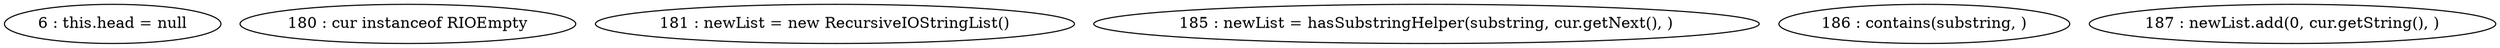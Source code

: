 digraph G {
"6 : this.head = null"
"180 : cur instanceof RIOEmpty"
"181 : newList = new RecursiveIOStringList()"
"185 : newList = hasSubstringHelper(substring, cur.getNext(), )"
"186 : contains(substring, )"
"187 : newList.add(0, cur.getString(), )"
}